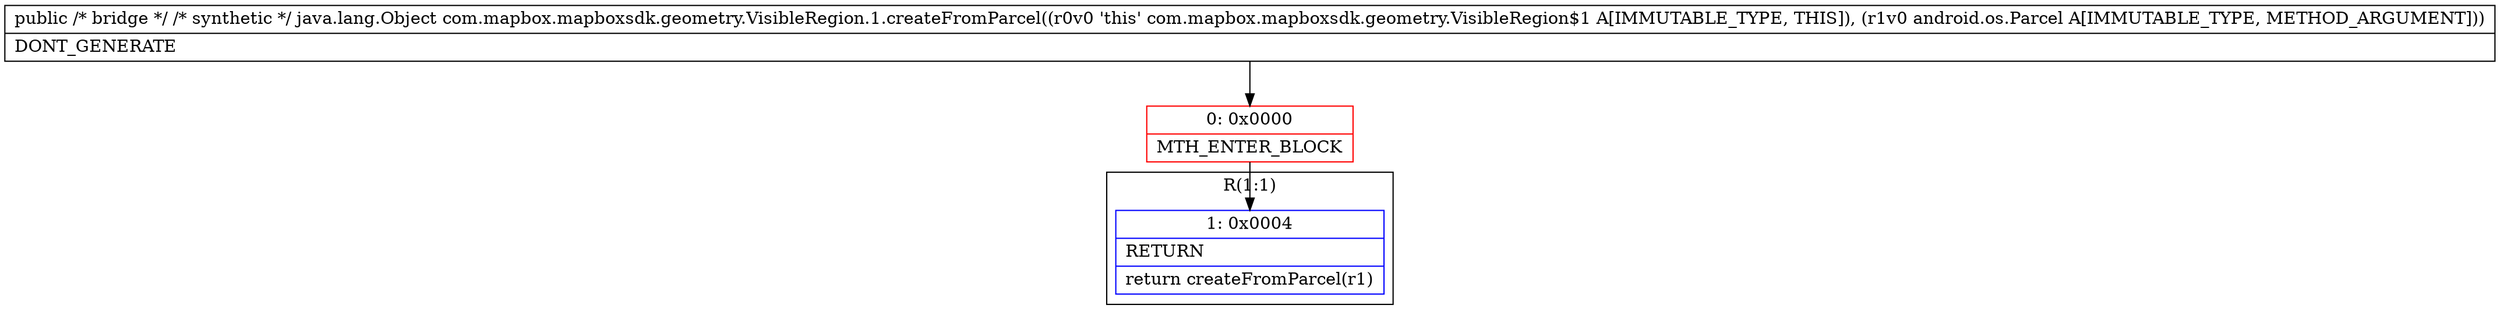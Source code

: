digraph "CFG forcom.mapbox.mapboxsdk.geometry.VisibleRegion.1.createFromParcel(Landroid\/os\/Parcel;)Ljava\/lang\/Object;" {
subgraph cluster_Region_2025234106 {
label = "R(1:1)";
node [shape=record,color=blue];
Node_1 [shape=record,label="{1\:\ 0x0004|RETURN\l|return createFromParcel(r1)\l}"];
}
Node_0 [shape=record,color=red,label="{0\:\ 0x0000|MTH_ENTER_BLOCK\l}"];
MethodNode[shape=record,label="{public \/* bridge *\/ \/* synthetic *\/ java.lang.Object com.mapbox.mapboxsdk.geometry.VisibleRegion.1.createFromParcel((r0v0 'this' com.mapbox.mapboxsdk.geometry.VisibleRegion$1 A[IMMUTABLE_TYPE, THIS]), (r1v0 android.os.Parcel A[IMMUTABLE_TYPE, METHOD_ARGUMENT]))  | DONT_GENERATE\l}"];
MethodNode -> Node_0;
Node_0 -> Node_1;
}

